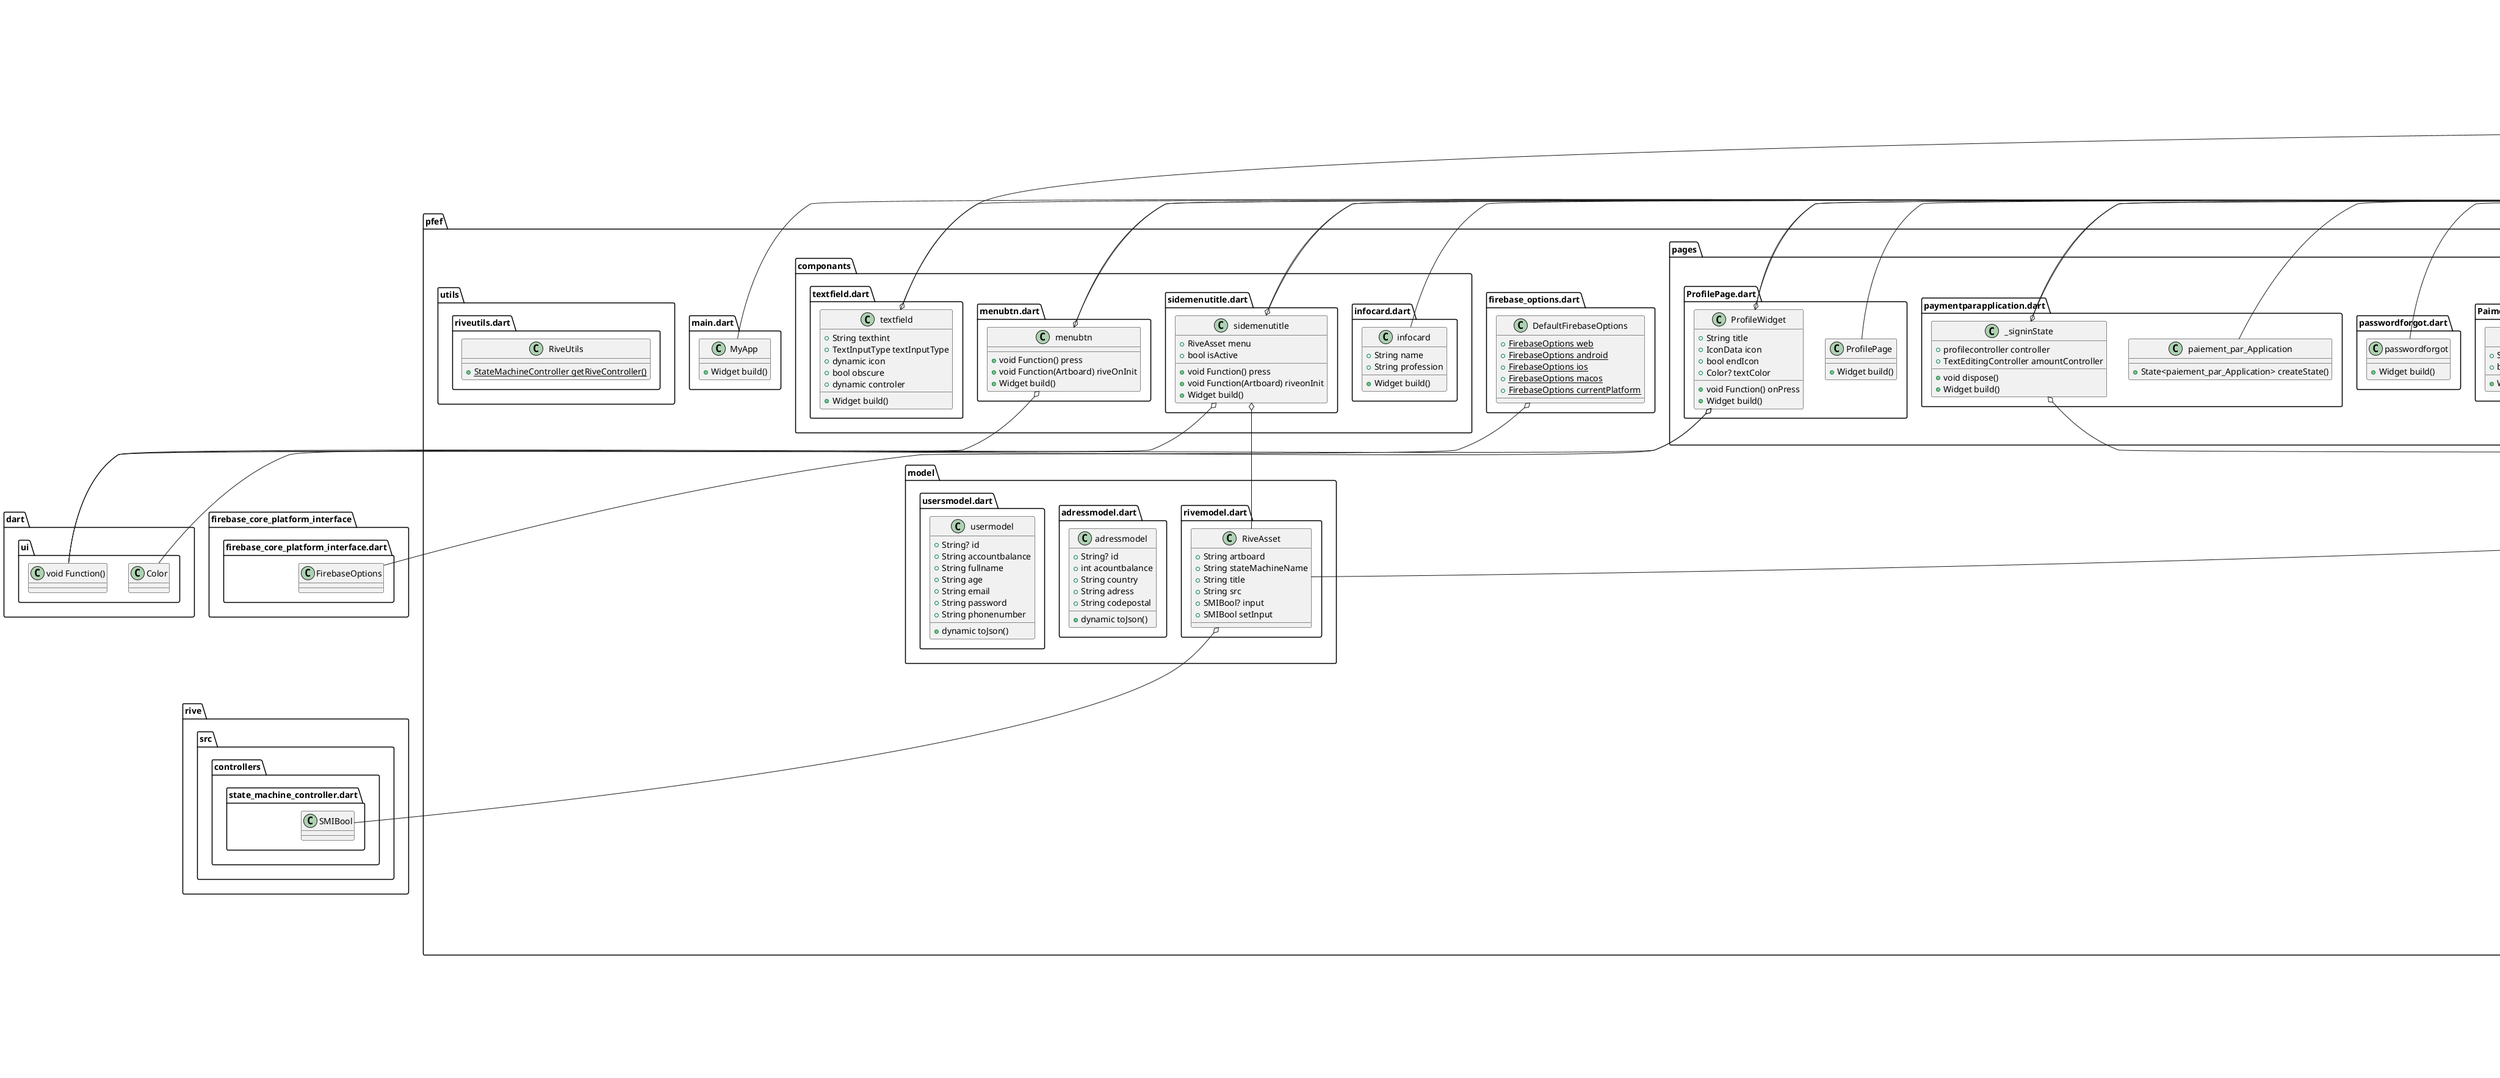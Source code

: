 @startuml
set namespaceSeparator ::

class "pfef::auth::authentificantion.dart::authentification" {
  -FirebaseAuth _auth
  +Rx<User?> firebaseUser
  +RxString verificationId
  +String phoneno
  {static} +authentification instance
  {static} +dynamic phoneController
  +void onReady()
  -dynamic _setInitialScreen()
  +dynamic phoneauth()
  +dynamic verifyOTP()
  +dynamic createUserWithEmailAndPassword()
  +dynamic loginWithEmailAndPassword()
  +dynamic logout()
}

"pfef::auth::authentificantion.dart::authentification" o-- "firebase_auth::firebase_auth.dart::FirebaseAuth"
"pfef::auth::authentificantion.dart::authentification" o-- "get::get_rx::src::rx_types::rx_types.dart::Rx<User>"
"pfef::auth::authentificantion.dart::authentification" o-- "get::get_rx::src::rx_types::rx_types.dart::RxString"
"pfef::auth::authentificantion.dart::authentification" o-- "pfef::auth::authentificantion.dart::authentification"
"get::get_state_manager::src::simple::get_controllers.dart::GetxController" <|-- "pfef::auth::authentificantion.dart::authentification"

class "pfef::auth::failurelogin.dart::LogInWithEmailAndPasswordFailure" {
  +String message
}

class "pfef::auth::signupwithemailandpassword.dart::SignUpWithEmailAndPasswordFailure" {
  +String message
}

class "pfef::auth::userrepo.dart::userrepo" {
  -FirebaseFirestore _db
  {static} +userrepo instance
  +dynamic createuser()
  +dynamic getuserdetail()
  +dynamic alluser()
  +dynamic updateBalance()
}

"pfef::auth::userrepo.dart::userrepo" o-- "cloud_firestore::cloud_firestore.dart::FirebaseFirestore"
"pfef::auth::userrepo.dart::userrepo" o-- "pfef::auth::userrepo.dart::userrepo"
"get::get_state_manager::src::simple::get_controllers.dart::GetxController" <|-- "pfef::auth::userrepo.dart::userrepo"

class "pfef::componants::infocard.dart::infocard" {
  +String name
  +String profession
  +Widget build()
}

"flutter::src::widgets::framework.dart::StatelessWidget" <|-- "pfef::componants::infocard.dart::infocard"

class "pfef::componants::menubtn.dart::menubtn" {
  +void Function() press
  +void Function(Artboard) riveOnInit
  +Widget build()
}

"pfef::componants::menubtn.dart::menubtn" o-- "dart::ui::void Function()"
"pfef::componants::menubtn.dart::menubtn" o-- "flutter::src::foundation::basic_types.dart::void Function(Artboard)"
"flutter::src::widgets::framework.dart::StatelessWidget" <|-- "pfef::componants::menubtn.dart::menubtn"

class "pfef::componants::sidemenutitle.dart::sidemenutitle" {
  +RiveAsset menu
  +void Function() press
  +void Function(Artboard) riveonInit
  +bool isActive
  +Widget build()
}

"pfef::componants::sidemenutitle.dart::sidemenutitle" o-- "pfef::model::rivemodel.dart::RiveAsset"
"pfef::componants::sidemenutitle.dart::sidemenutitle" o-- "dart::ui::void Function()"
"pfef::componants::sidemenutitle.dart::sidemenutitle" o-- "flutter::src::foundation::basic_types.dart::void Function(Artboard)"
"flutter::src::widgets::framework.dart::StatelessWidget" <|-- "pfef::componants::sidemenutitle.dart::sidemenutitle"

class "pfef::componants::textfield.dart::textfield" {
  +String texthint
  +TextInputType textInputType
  +dynamic icon
  +bool obscure
  +dynamic controler
  +Widget build()
}

"pfef::componants::textfield.dart::textfield" o-- "flutter::src::services::text_input.dart::TextInputType"
"flutter::src::widgets::framework.dart::StatelessWidget" <|-- "pfef::componants::textfield.dart::textfield"

class "pfef::controlers::controlerssignup1.dart::signupcontrler1" {
  +TextEditingController email
  +TextEditingController password
  +TextEditingController name
  +TextEditingController age
  +userrepo userrepos
  {static} +signupcontrler1 instance
  +void registration()
  +dynamic createuser()
  +void phoneauth()
}

"pfef::controlers::controlerssignup1.dart::signupcontrler1" o-- "flutter::src::widgets::editable_text.dart::TextEditingController"
"pfef::controlers::controlerssignup1.dart::signupcontrler1" o-- "pfef::auth::userrepo.dart::userrepo"
"pfef::controlers::controlerssignup1.dart::signupcontrler1" o-- "pfef::controlers::controlerssignup1.dart::signupcontrler1"
"get::get_state_manager::src::simple::get_controllers.dart::GetxController" <|-- "pfef::controlers::controlerssignup1.dart::signupcontrler1"

class "pfef::controlers::login.dart::LoginController" {
  +TextEditingController email
  +TextEditingController password
  {static} +LoginController instance
  +dynamic loginUser()
}

"pfef::controlers::login.dart::LoginController" o-- "flutter::src::widgets::editable_text.dart::TextEditingController"
"pfef::controlers::login.dart::LoginController" o-- "pfef::controlers::login.dart::LoginController"
"get::get_state_manager::src::simple::get_controllers.dart::GetxController" <|-- "pfef::controlers::login.dart::LoginController"

class "pfef::controlers::Otpcontroller.dart::OTPController" {
  {static} +OTPController instance
  +void verifyOTP()
}

"pfef::controlers::Otpcontroller.dart::OTPController" o-- "pfef::controlers::Otpcontroller.dart::OTPController"
"get::get_state_manager::src::simple::get_controllers.dart::GetxController" <|-- "pfef::controlers::Otpcontroller.dart::OTPController"

class "pfef::controlers::profilecontroller.dart::profilecontroller" {
  +authentification authrepo
  +userrepo userreposi
  {static} +profilecontroller instance
  +dynamic getuserdata()
  +dynamic updateUserBalance()
}

"pfef::controlers::profilecontroller.dart::profilecontroller" o-- "pfef::auth::authentificantion.dart::authentification"
"pfef::controlers::profilecontroller.dart::profilecontroller" o-- "pfef::auth::userrepo.dart::userrepo"
"pfef::controlers::profilecontroller.dart::profilecontroller" o-- "pfef::controlers::profilecontroller.dart::profilecontroller"
"get::get_state_manager::src::simple::get_controllers.dart::GetxController" <|-- "pfef::controlers::profilecontroller.dart::profilecontroller"

class "pfef::firebase_options.dart::DefaultFirebaseOptions" {
  {static} +FirebaseOptions web
  {static} +FirebaseOptions android
  {static} +FirebaseOptions ios
  {static} +FirebaseOptions macos
  {static} +FirebaseOptions currentPlatform
}

"pfef::firebase_options.dart::DefaultFirebaseOptions" o-- "firebase_core_platform_interface::firebase_core_platform_interface.dart::FirebaseOptions"

class "pfef::main.dart::MyApp" {
  +Widget build()
}

"flutter::src::widgets::framework.dart::StatelessWidget" <|-- "pfef::main.dart::MyApp"

class "pfef::model::adressmodel.dart::adressmodel" {
  +String? id
  +int acountbalance
  +String country
  +String adress
  +String codepostal
  +dynamic toJson()
}

class "pfef::model::rivemodel.dart::RiveAsset" {
  +String artboard
  +String stateMachineName
  +String title
  +String src
  +SMIBool? input
  +SMIBool setInput
}

"pfef::model::rivemodel.dart::RiveAsset" o-- "rive::src::controllers::state_machine_controller.dart::SMIBool"

class "pfef::model::usersmodel.dart::usermodel" {
  +String? id
  +String accountbalance
  +String fullname
  +String age
  +String email
  +String password
  +String phonenumber
  +dynamic toJson()
}

class "pfef::pages::billspage.dart::billspage" {
  +State<billspage> createState()
}

"flutter::src::widgets::framework.dart::StatefulWidget" <|-- "pfef::pages::billspage.dart::billspage"

class "pfef::pages::billspage.dart::_Historique_PageState" {
  -bool _isLoaded
  -int _currentIndex
  +List<Color> gradientColors
  +void initState()
  +Widget build()
}

"flutter::src::widgets::framework.dart::State" <|-- "pfef::pages::billspage.dart::_Historique_PageState"

class "pfef::pages::button.dart::button" {
  +String iconImagepath
  +String buttonText
  +Widget build()
}

"flutter::src::widgets::framework.dart::StatelessWidget" <|-- "pfef::pages::button.dart::button"

class "pfef::pages::confirmationpaypal.dart::confirmationpaypal" {
  +State<confirmationpaypal> createState()
}

"flutter::src::widgets::framework.dart::StatefulWidget" <|-- "pfef::pages::confirmationpaypal.dart::confirmationpaypal"

class "pfef::pages::confirmationpaypal.dart::_confirmationpaypalState" {
  +Widget build()
}

"flutter::src::widgets::framework.dart::State" <|-- "pfef::pages::confirmationpaypal.dart::_confirmationpaypalState"

class "pfef::pages::editprofile.dart::EditProfile" {
  +State<EditProfile> createState()
}

"flutter::src::widgets::framework.dart::StatefulWidget" <|-- "pfef::pages::editprofile.dart::EditProfile"

class "pfef::pages::editprofile.dart::_EditProfileState" {
  +bool isObscurePassword
  +Widget build()
  +Widget buildTextField()
}

"flutter::src::widgets::framework.dart::State" <|-- "pfef::pages::editprofile.dart::_EditProfileState"

class "pfef::pages::EventPage.dart::EventPage" {
  +Widget build()
}

"flutter::src::widgets::framework.dart::StatelessWidget" <|-- "pfef::pages::EventPage.dart::EventPage"

class "pfef::pages::Historique_Page::Historymodel.dart::Historymodel" {
  +String how_much
  +String when
  +String time
  +String rideId
}

class "pfef::pages::Historique_Page.dart::Historique_Page" {
  +State<Historique_Page> createState()
}

"flutter::src::widgets::framework.dart::StatefulWidget" <|-- "pfef::pages::Historique_Page.dart::Historique_Page"

class "pfef::pages::Historique_Page.dart::_Historique_PageState" {
  -bool _isLoaded
  -int _currentIndex
  +List<Color> gradientColors
  +void initState()
  +Widget build()
  +LineChartData mainData()
}

"flutter::src::widgets::framework.dart::State" <|-- "pfef::pages::Historique_Page.dart::_Historique_PageState"

class "pfef::pages::hold.dart::hold" {
  +State<hold> createState()
}

"flutter::src::widgets::framework.dart::StatefulWidget" <|-- "pfef::pages::hold.dart::hold"

class "pfef::pages::hold.dart::_holdState" {
  -int _currentIndex
  +dynamic setCurrentIndex()
  +Widget build()
}

"flutter::src::widgets::framework.dart::State" <|-- "pfef::pages::hold.dart::_holdState"

class "pfef::pages::homepage.dart::homepage" {
  +State<homepage> createState()
}

"flutter::src::widgets::framework.dart::StatefulWidget" <|-- "pfef::pages::homepage.dart::homepage"

class "pfef::pages::homepage.dart::_homepageState" {
  -GlobalKey<FormState> _formKey
  +TextEditingController emailController
  +TextEditingController passwordController
  +LoginController controller
  +Widget build()
}

"pfef::pages::homepage.dart::_homepageState" o-- "flutter::src::widgets::framework.dart::GlobalKey<FormState>"
"pfef::pages::homepage.dart::_homepageState" o-- "flutter::src::widgets::editable_text.dart::TextEditingController"
"pfef::pages::homepage.dart::_homepageState" o-- "pfef::controlers::login.dart::LoginController"
"flutter::src::widgets::framework.dart::State" <|-- "pfef::pages::homepage.dart::_homepageState"

class "pfef::pages::Home_Page.dart::Home_Page" {
  +State<Home_Page> createState()
}

"flutter::src::widgets::framework.dart::StatefulWidget" <|-- "pfef::pages::Home_Page.dart::Home_Page"

class "pfef::pages::Home_Page.dart::_HomePageState" {
  +Widget build()
}

"flutter::src::widgets::framework.dart::State" <|-- "pfef::pages::Home_Page.dart::_HomePageState"

class "pfef::pages::line_titles.dart::LineTitles" {
  {static} +dynamic getTitleData()
}

class "pfef::pages::LoginPage.dart::LoginPage" {
  +Widget build()
}

"flutter::src::widgets::framework.dart::StatelessWidget" <|-- "pfef::pages::LoginPage.dart::LoginPage"

class "pfef::pages::mainpage.dart::mainpage" {
  +State<mainpage> createState()
}

"flutter::src::widgets::framework.dart::StatefulWidget" <|-- "pfef::pages::mainpage.dart::mainpage"

class "pfef::pages::mainpage.dart::_mainpageState" {
  +RiveAsset selectedMenu
  +void initState()
  +Widget build()
}

"pfef::pages::mainpage.dart::_mainpageState" o-- "pfef::model::rivemodel.dart::RiveAsset"
"flutter::src::widgets::framework.dart::State" <|-- "pfef::pages::mainpage.dart::_mainpageState"

class "pfef::pages::otp_screen.dart::OTPScreen" {
  +dynamic otp
  +Widget build()
}

"flutter::src::widgets::framework.dart::StatelessWidget" <|-- "pfef::pages::otp_screen.dart::OTPScreen"

class "pfef::pages::Paiementpar_PayPal.dart::Paiementpar_PayPal" {
  +State<Paiementpar_PayPal> createState()
}

"flutter::src::widgets::framework.dart::StatefulWidget" <|-- "pfef::pages::Paiementpar_PayPal.dart::Paiementpar_PayPal"

class "pfef::pages::Paiementpar_PayPal.dart::_signinState" {
  +String dropdownvalue
  +bool? isChecked
  +Widget build()
}

"flutter::src::widgets::framework.dart::State" <|-- "pfef::pages::Paiementpar_PayPal.dart::_signinState"

class "pfef::pages::paimentpar_bank.dart::paiementpar_Banque" {
  +State<paiementpar_Banque> createState()
}

"flutter::src::widgets::framework.dart::StatefulWidget" <|-- "pfef::pages::paimentpar_bank.dart::paiementpar_Banque"

class "pfef::pages::paimentpar_bank.dart::_signinState" {
  +String dropdownvalue
  +Widget build()
}

"flutter::src::widgets::framework.dart::State" <|-- "pfef::pages::paimentpar_bank.dart::_signinState"

class "pfef::pages::Paimentpar_paypal.dart::Paiementpar_PayPal" {
  +State<Paiementpar_PayPal> createState()
}

"flutter::src::widgets::framework.dart::StatefulWidget" <|-- "pfef::pages::Paimentpar_paypal.dart::Paiementpar_PayPal"

class "pfef::pages::Paimentpar_paypal.dart::_signinState" {
  +String dropdownvalue
  +bool? isChecked
  +Widget build()
}

"flutter::src::widgets::framework.dart::State" <|-- "pfef::pages::Paimentpar_paypal.dart::_signinState"

class "pfef::pages::passwordforgot.dart::passwordforgot" {
  +Widget build()
}

"flutter::src::widgets::framework.dart::StatelessWidget" <|-- "pfef::pages::passwordforgot.dart::passwordforgot"

class "pfef::pages::paymentparapplication.dart::paiement_par_Application" {
  +State<paiement_par_Application> createState()
}

"flutter::src::widgets::framework.dart::StatefulWidget" <|-- "pfef::pages::paymentparapplication.dart::paiement_par_Application"

class "pfef::pages::paymentparapplication.dart::_signinState" {
  +profilecontroller controller
  +TextEditingController amountController
  +void dispose()
  +Widget build()
}

"pfef::pages::paymentparapplication.dart::_signinState" o-- "pfef::controlers::profilecontroller.dart::profilecontroller"
"pfef::pages::paymentparapplication.dart::_signinState" o-- "flutter::src::widgets::editable_text.dart::TextEditingController"
"flutter::src::widgets::framework.dart::State" <|-- "pfef::pages::paymentparapplication.dart::_signinState"

class "pfef::pages::ProfilePage.dart::ProfilePage" {
  +Widget build()
}

"flutter::src::widgets::framework.dart::StatelessWidget" <|-- "pfef::pages::ProfilePage.dart::ProfilePage"

class "pfef::pages::ProfilePage.dart::ProfileWidget" {
  +String title
  +IconData icon
  +void Function() onPress
  +bool endIcon
  +Color? textColor
  +Widget build()
}

"pfef::pages::ProfilePage.dart::ProfileWidget" o-- "flutter::src::widgets::icon_data.dart::IconData"
"pfef::pages::ProfilePage.dart::ProfileWidget" o-- "dart::ui::void Function()"
"pfef::pages::ProfilePage.dart::ProfileWidget" o-- "dart::ui::Color"
"flutter::src::widgets::framework.dart::StatelessWidget" <|-- "pfef::pages::ProfilePage.dart::ProfileWidget"

class "pfef::pages::savings.dart::savings" {
  +State<savings> createState()
}

"flutter::src::widgets::framework.dart::StatefulWidget" <|-- "pfef::pages::savings.dart::savings"

class "pfef::pages::savings.dart::_savingsState" {
  +Widget build()
}

"flutter::src::widgets::framework.dart::State" <|-- "pfef::pages::savings.dart::_savingsState"

class "pfef::pages::signin1.dart::signin1" {
  +Widget build()
}

"flutter::src::widgets::framework.dart::StatelessWidget" <|-- "pfef::pages::signin1.dart::signin1"

class "pfef::pages::signin2.dart::signin" {
  +State<signin> createState()
}

"flutter::src::widgets::framework.dart::StatefulWidget" <|-- "pfef::pages::signin2.dart::signin"

class "pfef::pages::signin2.dart::_signinState" {
  +String dropdownvalue
  +TextEditingController country
  +TextEditingController adress
  +TextEditingController codepostal
  -GlobalKey<FormState> _formKey
  +signupcontrler1 controller
  +String phoneNumber
  +Widget build()
}

"pfef::pages::signin2.dart::_signinState" o-- "flutter::src::widgets::editable_text.dart::TextEditingController"
"pfef::pages::signin2.dart::_signinState" o-- "flutter::src::widgets::framework.dart::GlobalKey<FormState>"
"pfef::pages::signin2.dart::_signinState" o-- "pfef::controlers::controlerssignup1.dart::signupcontrler1"
"flutter::src::widgets::framework.dart::State" <|-- "pfef::pages::signin2.dart::_signinState"

class "pfef::pages::transactionpage.dart::transaction_page" {
  +State<transaction_page> createState()
}

"flutter::src::widgets::framework.dart::StatefulWidget" <|-- "pfef::pages::transactionpage.dart::transaction_page"

class "pfef::pages::transactionpage.dart::_transaction_pageState" {
  +Widget build()
}

"flutter::src::widgets::framework.dart::State" <|-- "pfef::pages::transactionpage.dart::_transaction_pageState"

class "pfef::pages::verification.dart::verification" {
  +Widget build()
}

"flutter::src::widgets::framework.dart::StatelessWidget" <|-- "pfef::pages::verification.dart::verification"

class "pfef::utils::riveutils.dart::RiveUtils" {
  {static} +StateMachineController getRiveController()
}


@enduml
